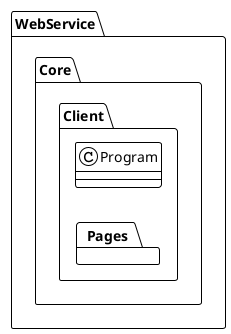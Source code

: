 @startuml
!theme plain
allow_mixing
left to right direction

package WebService.Core.Client {
    class Program
    package Pages
}

@enduml
